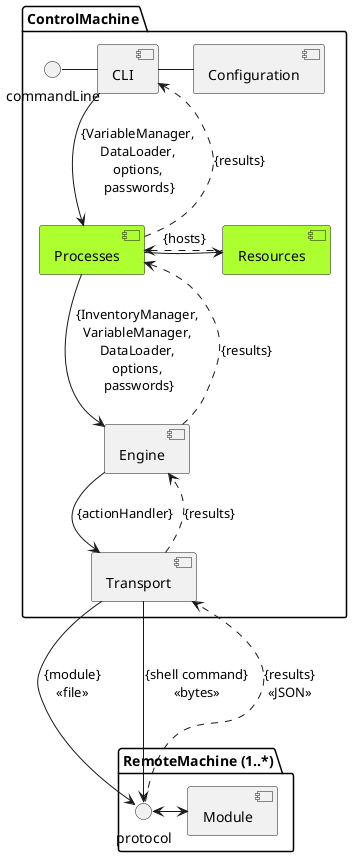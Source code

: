 @startuml
'skinparam backgroundcolor transparent

skinparam package {
    backgroundcolor transparent
}


package "ControlMachine" {

    commandLine - [CLI]
    [CLI] --> [Processes] : {VariableManager, \nDataLoader, \noptions, \npasswords}
    [Processes] ..> CLI : {results}
    [Processes] -> [Resources]
    [Processes] <. [Resources] : {hosts}

    [Processes] --> [Engine] : {InventoryManager, \nVariableManager, \nDataLoader, \noptions, \npasswords}
    [Engine] ..> Processes : {results}

    [Transport] .> [Engine] : {results}
    [Engine] --> [Transport] : {actionHandler}

    [CLI] - [Configuration]
}

 component [Resources] #GreenYellow
 component [Processes] #GreenYellow

package "RemoteMachine (1..*)" {

    protocol <-> [Module]

    [Transport] ---> protocol : {module}\n<<file>>
    [Transport] ---> protocol : {shell command}\n<<bytes>>
    protocol ...> [Transport] : {results}\n<<JSON>>
}

@enduml